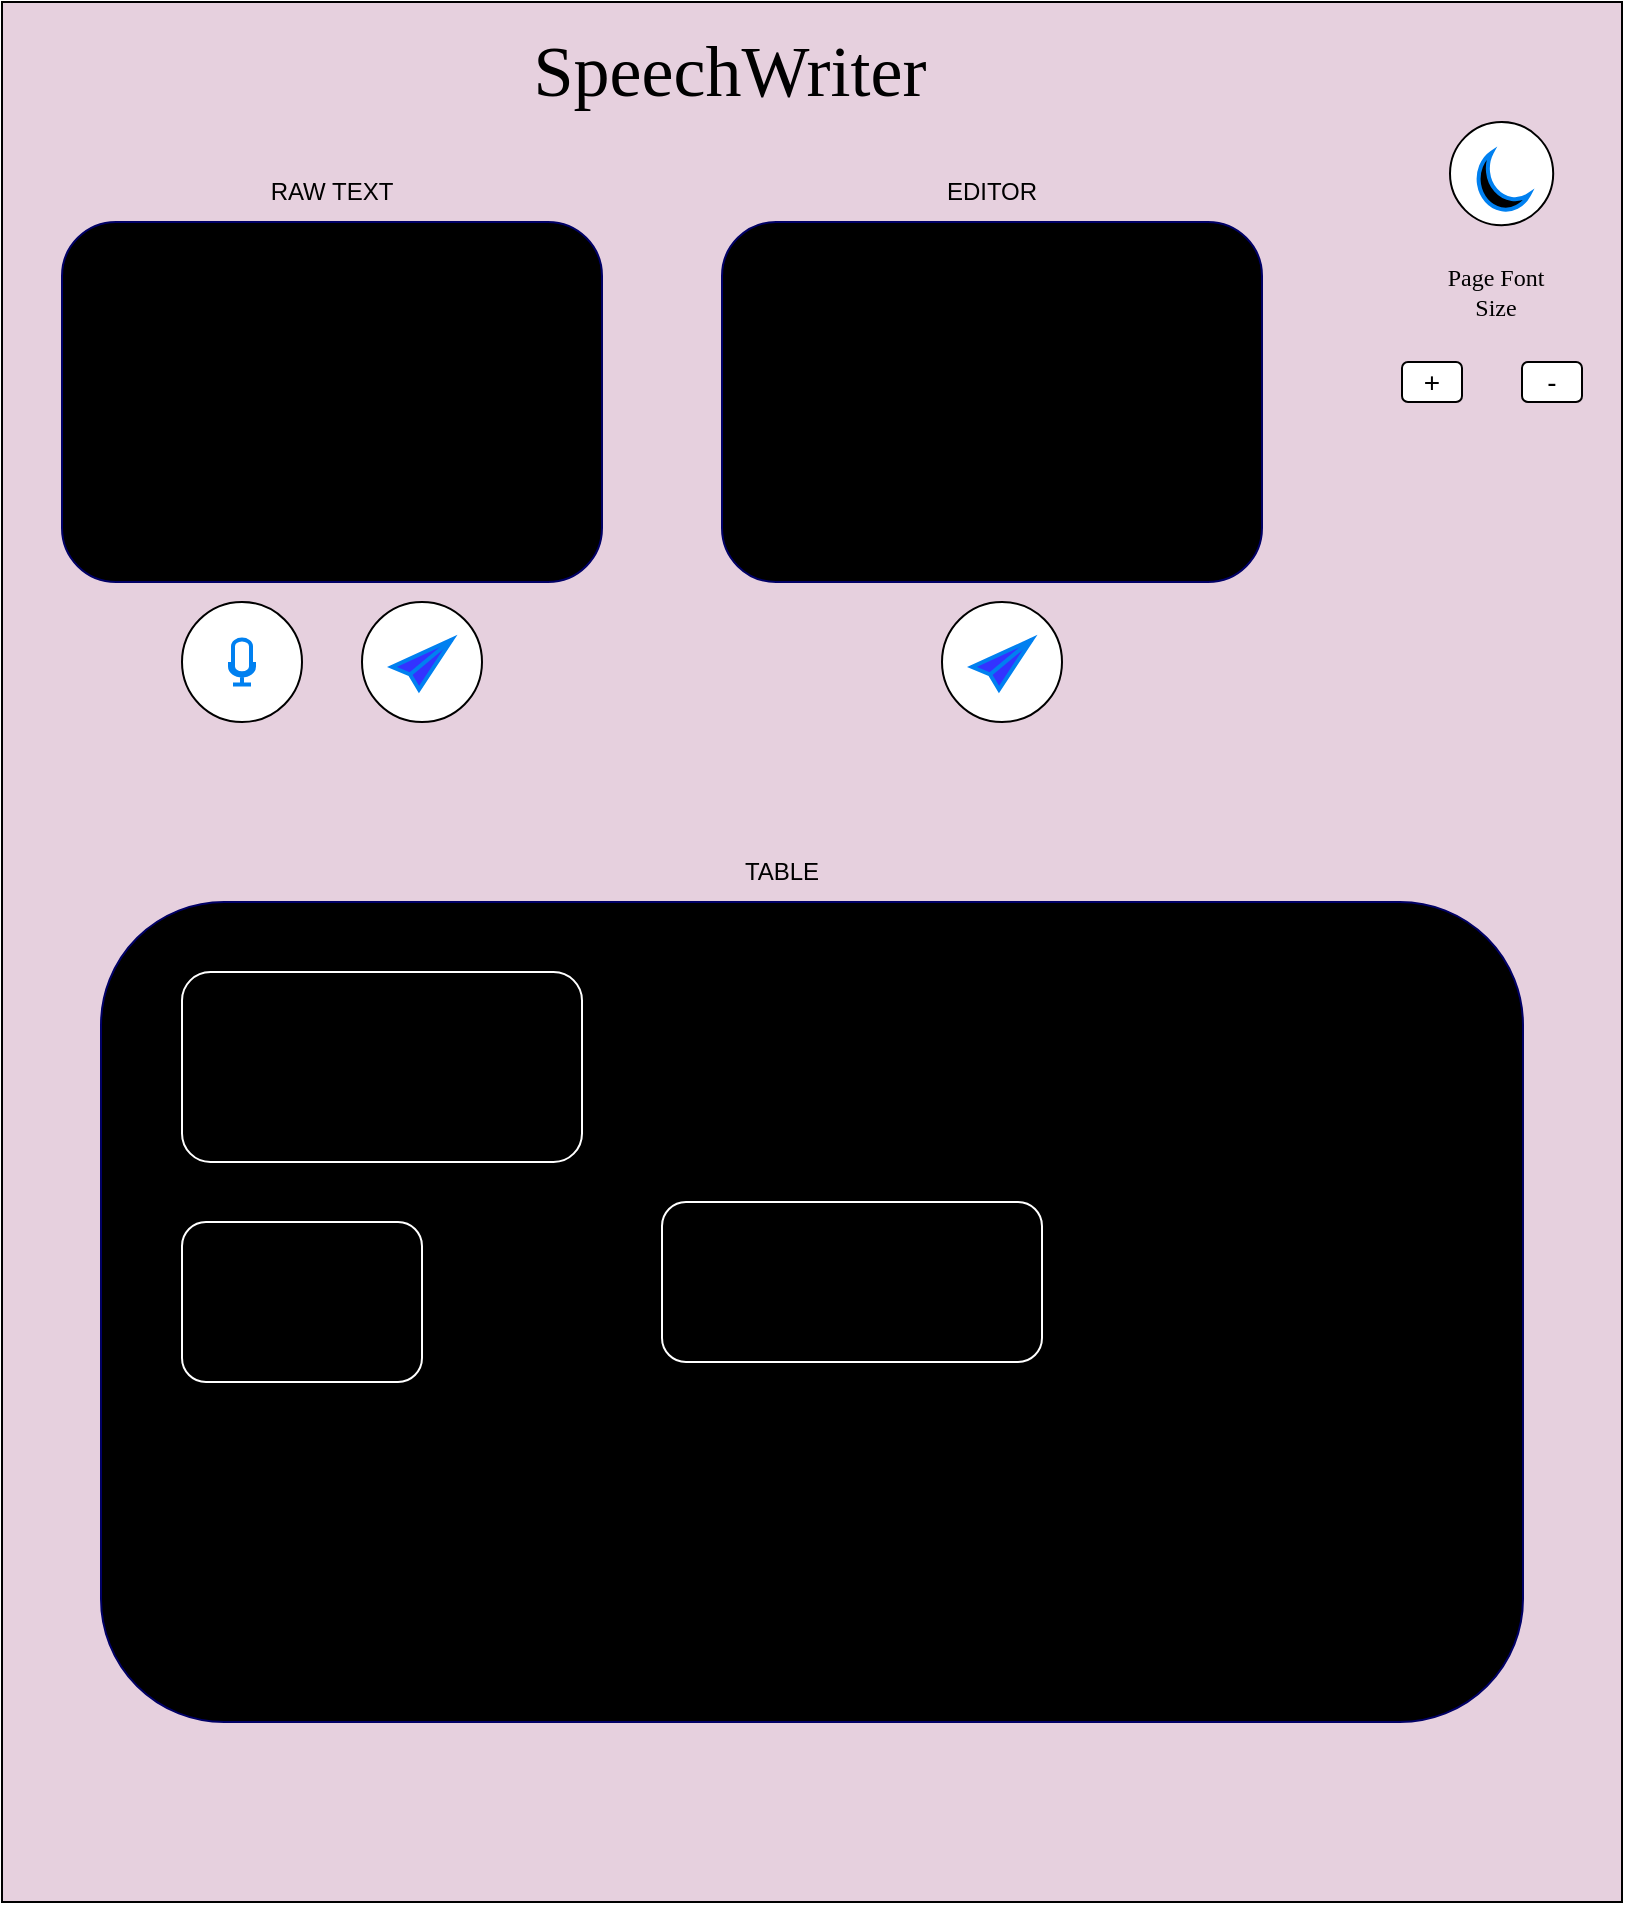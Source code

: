<mxfile>
    <diagram name="Página-1" id="OjtvcCMZG0Ieuga6whUs">
        <mxGraphModel dx="878" dy="307" grid="1" gridSize="10" guides="1" tooltips="1" connect="1" arrows="1" fold="1" page="1" pageScale="1" pageWidth="827" pageHeight="1169" math="0" shadow="0">
            <root>
                <mxCell id="0"/>
                <mxCell id="1" parent="0"/>
                <mxCell id="isAb1LtqVANIC40lVANl-2" value="" style="rounded=0;whiteSpace=wrap;html=1;fillColor=#E6D0DE;" parent="1" vertex="1">
                    <mxGeometry x="50" y="40" width="810" height="950" as="geometry"/>
                </mxCell>
                <mxCell id="isAb1LtqVANIC40lVANl-7" value="" style="group" parent="1" vertex="1" connectable="0">
                    <mxGeometry x="140" y="340" width="150" height="110" as="geometry"/>
                </mxCell>
                <mxCell id="isAb1LtqVANIC40lVANl-4" value="" style="ellipse;whiteSpace=wrap;html=1;aspect=fixed;" parent="isAb1LtqVANIC40lVANl-7" vertex="1">
                    <mxGeometry width="60" height="60" as="geometry"/>
                </mxCell>
                <mxCell id="isAb1LtqVANIC40lVANl-6" value="" style="html=1;verticalLabelPosition=bottom;align=center;labelBackgroundColor=#ffffff;verticalAlign=top;strokeWidth=2;strokeColor=#0080F0;shadow=0;dashed=0;shape=mxgraph.ios7.icons.microphone;" parent="isAb1LtqVANIC40lVANl-7" vertex="1">
                    <mxGeometry x="24" y="18.75" width="12" height="22.5" as="geometry"/>
                </mxCell>
                <mxCell id="9" value="" style="group" vertex="1" connectable="0" parent="isAb1LtqVANIC40lVANl-7">
                    <mxGeometry x="90" width="60" height="60" as="geometry"/>
                </mxCell>
                <mxCell id="8" value="" style="ellipse;whiteSpace=wrap;html=1;aspect=fixed;" vertex="1" parent="9">
                    <mxGeometry width="60" height="60" as="geometry"/>
                </mxCell>
                <mxCell id="6" value="" style="html=1;verticalLabelPosition=bottom;align=center;labelBackgroundColor=#ffffff;verticalAlign=top;strokeWidth=2;strokeColor=#0080F0;shadow=0;dashed=0;shape=mxgraph.ios7.icons.pointer;fillColor=#3333FF;" vertex="1" parent="9">
                    <mxGeometry x="15" y="18.75" width="30" height="25" as="geometry"/>
                </mxCell>
                <mxCell id="isAb1LtqVANIC40lVANl-13" value="&lt;font face=&quot;Verdana&quot; style=&quot;font-size: 36px;&quot;&gt;SpeechWriter&lt;/font&gt;" style="text;html=1;strokeColor=none;fillColor=none;align=center;verticalAlign=middle;whiteSpace=wrap;rounded=0;" parent="1" vertex="1">
                    <mxGeometry x="219" y="60" width="390" height="30" as="geometry"/>
                </mxCell>
                <mxCell id="10" value="RAW TEXT" style="text;html=1;strokeColor=none;fillColor=none;align=center;verticalAlign=middle;whiteSpace=wrap;rounded=0;" vertex="1" parent="1">
                    <mxGeometry x="160" y="120" width="110" height="30" as="geometry"/>
                </mxCell>
                <mxCell id="11" value="" style="rounded=1;whiteSpace=wrap;html=1;strokeColor=#000066;fillColor=#000000;" vertex="1" parent="1">
                    <mxGeometry x="410" y="150" width="270" height="180" as="geometry"/>
                </mxCell>
                <mxCell id="12" value="EDITOR" style="text;html=1;strokeColor=none;fillColor=none;align=center;verticalAlign=middle;whiteSpace=wrap;rounded=0;" vertex="1" parent="1">
                    <mxGeometry x="490" y="120" width="110" height="30" as="geometry"/>
                </mxCell>
                <mxCell id="19" value="" style="group" vertex="1" connectable="0" parent="1">
                    <mxGeometry x="520" y="340" width="60" height="60" as="geometry"/>
                </mxCell>
                <mxCell id="20" value="" style="ellipse;whiteSpace=wrap;html=1;aspect=fixed;" vertex="1" parent="19">
                    <mxGeometry width="60" height="60" as="geometry"/>
                </mxCell>
                <mxCell id="21" value="" style="html=1;verticalLabelPosition=bottom;align=center;labelBackgroundColor=#ffffff;verticalAlign=top;strokeWidth=2;strokeColor=#0080F0;shadow=0;dashed=0;shape=mxgraph.ios7.icons.pointer;fillColor=#3333FF;" vertex="1" parent="19">
                    <mxGeometry x="15" y="18.75" width="30" height="25" as="geometry"/>
                </mxCell>
                <mxCell id="24" value="" style="group" vertex="1" connectable="0" parent="1">
                    <mxGeometry x="530" y="380" width="290" height="60" as="geometry"/>
                </mxCell>
                <mxCell id="27" value="" style="group" vertex="1" connectable="0" parent="24">
                    <mxGeometry x="244" y="-280" width="53" height="60" as="geometry"/>
                </mxCell>
                <mxCell id="25" value="" style="ellipse;whiteSpace=wrap;html=1;aspect=fixed;" vertex="1" parent="27">
                    <mxGeometry width="51.6" height="51.6" as="geometry"/>
                </mxCell>
                <mxCell id="23" value="" style="html=1;verticalLabelPosition=bottom;align=center;labelBackgroundColor=#ffffff;verticalAlign=top;strokeWidth=2;strokeColor=#0080F0;shadow=0;dashed=0;shape=mxgraph.ios7.icons.moon;fillColor=#000000;" vertex="1" parent="27">
                    <mxGeometry x="13.515" y="15.3" width="25.97" height="29.4" as="geometry"/>
                </mxCell>
                <mxCell id="34" value="" style="group" vertex="1" connectable="0" parent="1">
                    <mxGeometry x="750" y="170" width="90" height="70" as="geometry"/>
                </mxCell>
                <mxCell id="isAb1LtqVANIC40lVANl-8" value="&lt;font style=&quot;font-size: 14px;&quot;&gt;+&lt;/font&gt;" style="rounded=1;whiteSpace=wrap;html=1;" parent="34" vertex="1">
                    <mxGeometry y="50" width="30" height="20" as="geometry"/>
                </mxCell>
                <mxCell id="isAb1LtqVANIC40lVANl-9" value="&lt;font style=&quot;font-size: 14px;&quot;&gt;-&lt;/font&gt;" style="rounded=1;whiteSpace=wrap;html=1;" parent="34" vertex="1">
                    <mxGeometry x="60" y="50" width="30" height="20" as="geometry"/>
                </mxCell>
                <mxCell id="isAb1LtqVANIC40lVANl-12" value="&lt;font face=&quot;Verdana&quot;&gt;Page Font Size&lt;/font&gt;" style="text;html=1;strokeColor=none;fillColor=none;align=center;verticalAlign=middle;whiteSpace=wrap;rounded=0;" parent="34" vertex="1">
                    <mxGeometry x="17" width="60" height="30" as="geometry"/>
                </mxCell>
                <mxCell id="35" value="" style="rounded=1;whiteSpace=wrap;html=1;strokeColor=#000066;fillColor=#000000;" vertex="1" parent="1">
                    <mxGeometry x="80" y="150" width="270" height="180" as="geometry"/>
                </mxCell>
                <mxCell id="36" value="" style="rounded=1;whiteSpace=wrap;html=1;strokeColor=#000066;fillColor=#000000;" vertex="1" parent="1">
                    <mxGeometry x="99.5" y="490" width="711" height="410" as="geometry"/>
                </mxCell>
                <mxCell id="37" value="TABLE" style="text;html=1;strokeColor=none;fillColor=none;align=center;verticalAlign=middle;whiteSpace=wrap;rounded=0;" vertex="1" parent="1">
                    <mxGeometry x="410" y="460" width="60" height="30" as="geometry"/>
                </mxCell>
                <mxCell id="38" value="TEXT 1" style="rounded=1;whiteSpace=wrap;html=1;strokeColor=#FFFFFF;fillColor=#000000;" vertex="1" parent="1">
                    <mxGeometry x="140" y="525" width="200" height="95" as="geometry"/>
                </mxCell>
                <mxCell id="39" value="TEXT 2" style="rounded=1;whiteSpace=wrap;html=1;strokeColor=#FFFFFF;fillColor=#000000;" vertex="1" parent="1">
                    <mxGeometry x="140" y="650" width="120" height="80" as="geometry"/>
                </mxCell>
                <mxCell id="40" value="..." style="rounded=1;whiteSpace=wrap;html=1;strokeColor=#FFFFFF;fillColor=#000000;" vertex="1" parent="1">
                    <mxGeometry x="380" y="640" width="190" height="80" as="geometry"/>
                </mxCell>
            </root>
        </mxGraphModel>
    </diagram>
</mxfile>
